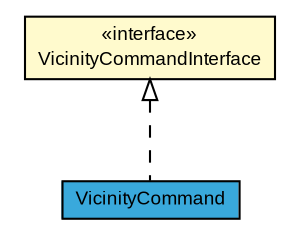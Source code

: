 #!/usr/local/bin/dot
#
# Class diagram 
# Generated by UMLGraph version R5_7_2-3-gee82a7 (http://www.umlgraph.org/)
#

digraph G {
	edge [fontname="arial",fontsize=10,labelfontname="arial",labelfontsize=10];
	node [fontname="arial",fontsize=10,shape=plaintext];
	nodesep=0.25;
	ranksep=0.5;
	// com.st.st25sdk.command.VicinityCommandInterface
	c42669 [label=<<table title="com.st.st25sdk.command.VicinityCommandInterface" border="0" cellborder="1" cellspacing="0" cellpadding="2" port="p" bgcolor="lemonChiffon" href="./VicinityCommandInterface.html">
		<tr><td><table border="0" cellspacing="0" cellpadding="1">
<tr><td align="center" balign="center"> &#171;interface&#187; </td></tr>
<tr><td align="center" balign="center"> VicinityCommandInterface </td></tr>
		</table></td></tr>
		</table>>, URL="./VicinityCommandInterface.html", fontname="arial", fontcolor="black", fontsize=9.0];
	// com.st.st25sdk.command.VicinityCommand
	c42670 [label=<<table title="com.st.st25sdk.command.VicinityCommand" border="0" cellborder="1" cellspacing="0" cellpadding="2" port="p" bgcolor="#39a9dc" href="./VicinityCommand.html">
		<tr><td><table border="0" cellspacing="0" cellpadding="1">
<tr><td align="center" balign="center"> VicinityCommand </td></tr>
		</table></td></tr>
		</table>>, URL="./VicinityCommand.html", fontname="arial", fontcolor="black", fontsize=9.0];
	//com.st.st25sdk.command.VicinityCommand implements com.st.st25sdk.command.VicinityCommandInterface
	c42669:p -> c42670:p [dir=back,arrowtail=empty,style=dashed];
}

